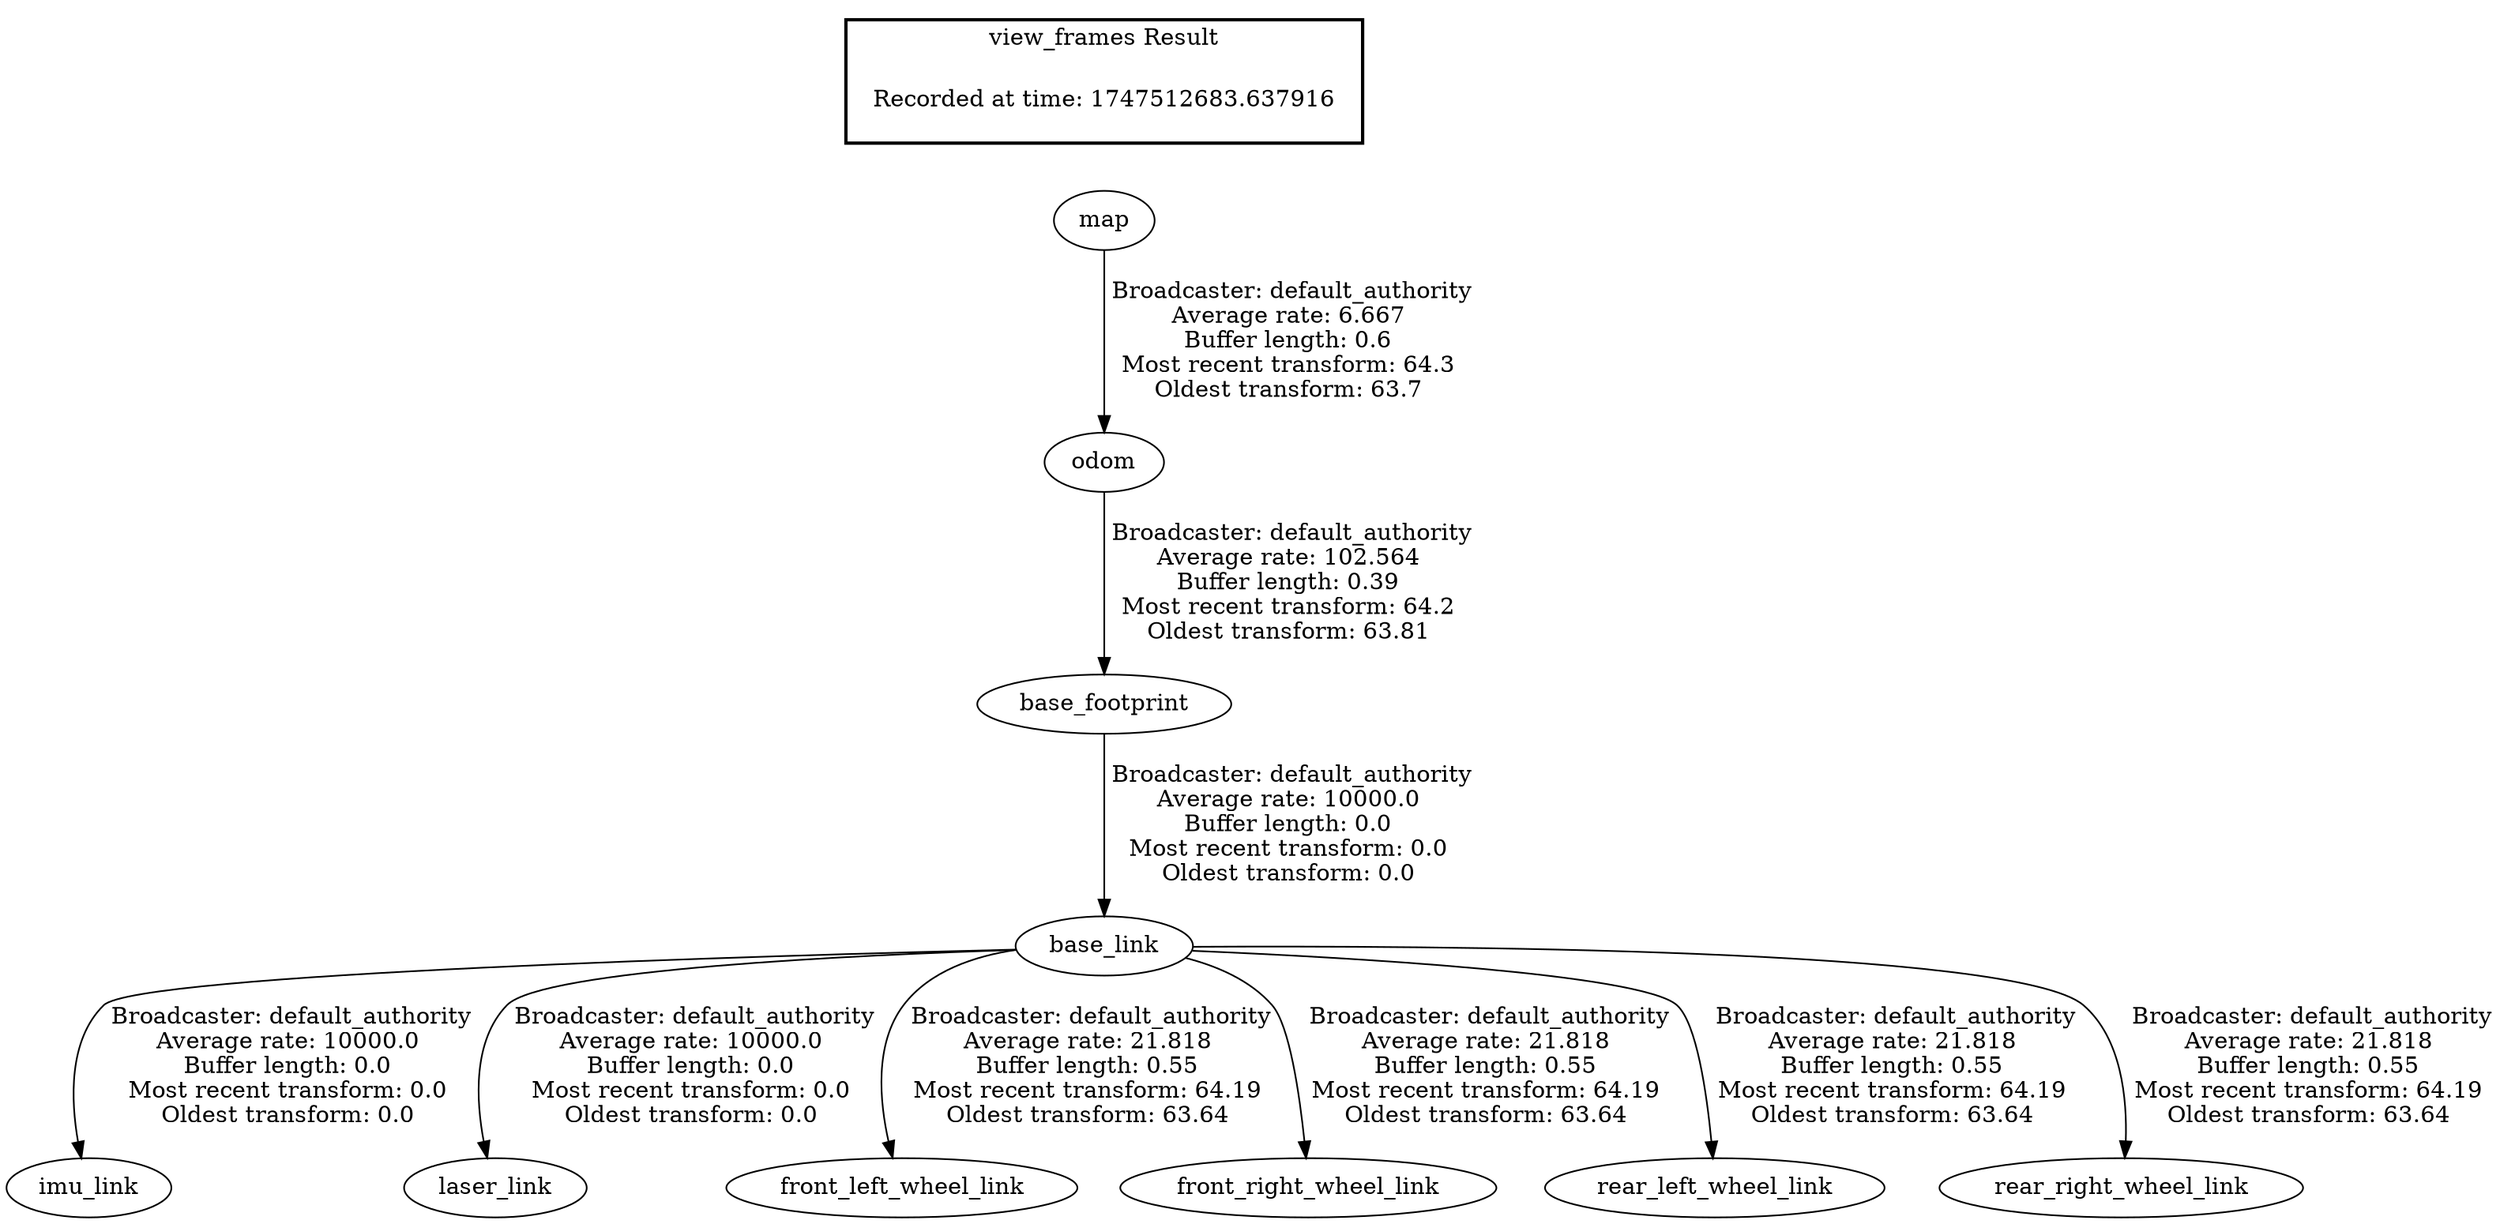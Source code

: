 digraph G {
"map" -> "odom"[label=" Broadcaster: default_authority\nAverage rate: 6.667\nBuffer length: 0.6\nMost recent transform: 64.3\nOldest transform: 63.7\n"];
"base_footprint" -> "base_link"[label=" Broadcaster: default_authority\nAverage rate: 10000.0\nBuffer length: 0.0\nMost recent transform: 0.0\nOldest transform: 0.0\n"];
"odom" -> "base_footprint"[label=" Broadcaster: default_authority\nAverage rate: 102.564\nBuffer length: 0.39\nMost recent transform: 64.2\nOldest transform: 63.81\n"];
"base_link" -> "imu_link"[label=" Broadcaster: default_authority\nAverage rate: 10000.0\nBuffer length: 0.0\nMost recent transform: 0.0\nOldest transform: 0.0\n"];
"base_link" -> "laser_link"[label=" Broadcaster: default_authority\nAverage rate: 10000.0\nBuffer length: 0.0\nMost recent transform: 0.0\nOldest transform: 0.0\n"];
"base_link" -> "front_left_wheel_link"[label=" Broadcaster: default_authority\nAverage rate: 21.818\nBuffer length: 0.55\nMost recent transform: 64.19\nOldest transform: 63.64\n"];
"base_link" -> "front_right_wheel_link"[label=" Broadcaster: default_authority\nAverage rate: 21.818\nBuffer length: 0.55\nMost recent transform: 64.19\nOldest transform: 63.64\n"];
"base_link" -> "rear_left_wheel_link"[label=" Broadcaster: default_authority\nAverage rate: 21.818\nBuffer length: 0.55\nMost recent transform: 64.19\nOldest transform: 63.64\n"];
"base_link" -> "rear_right_wheel_link"[label=" Broadcaster: default_authority\nAverage rate: 21.818\nBuffer length: 0.55\nMost recent transform: 64.19\nOldest transform: 63.64\n"];
edge [style=invis];
 subgraph cluster_legend { style=bold; color=black; label ="view_frames Result";
"Recorded at time: 1747512683.637916"[ shape=plaintext ] ;
}->"map";
}